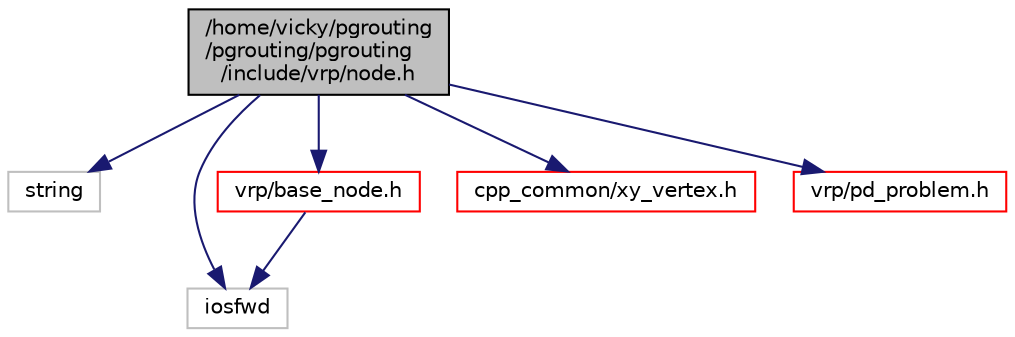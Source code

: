 digraph "/home/vicky/pgrouting/pgrouting/pgrouting/include/vrp/node.h"
{
  edge [fontname="Helvetica",fontsize="10",labelfontname="Helvetica",labelfontsize="10"];
  node [fontname="Helvetica",fontsize="10",shape=record];
  Node1 [label="/home/vicky/pgrouting\l/pgrouting/pgrouting\l/include/vrp/node.h",height=0.2,width=0.4,color="black", fillcolor="grey75", style="filled", fontcolor="black"];
  Node1 -> Node2 [color="midnightblue",fontsize="10",style="solid",fontname="Helvetica"];
  Node2 [label="string",height=0.2,width=0.4,color="grey75", fillcolor="white", style="filled"];
  Node1 -> Node3 [color="midnightblue",fontsize="10",style="solid",fontname="Helvetica"];
  Node3 [label="iosfwd",height=0.2,width=0.4,color="grey75", fillcolor="white", style="filled"];
  Node1 -> Node4 [color="midnightblue",fontsize="10",style="solid",fontname="Helvetica"];
  Node4 [label="vrp/base_node.h",height=0.2,width=0.4,color="red", fillcolor="white", style="filled",URL="$base__node_8h.html"];
  Node4 -> Node3 [color="midnightblue",fontsize="10",style="solid",fontname="Helvetica"];
  Node1 -> Node5 [color="midnightblue",fontsize="10",style="solid",fontname="Helvetica"];
  Node5 [label="cpp_common/xy_vertex.h",height=0.2,width=0.4,color="red", fillcolor="white", style="filled",URL="$xy__vertex_8h.html"];
  Node1 -> Node6 [color="midnightblue",fontsize="10",style="solid",fontname="Helvetica"];
  Node6 [label="vrp/pd_problem.h",height=0.2,width=0.4,color="red", fillcolor="white", style="filled",URL="$pd__problem_8h.html"];
}
